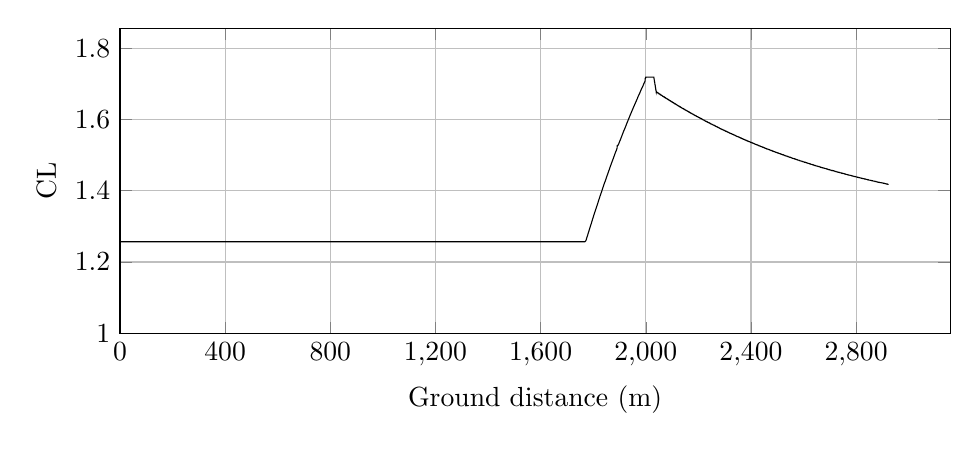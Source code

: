%CL_vs_GroundDistance
\begin{tikzpicture}

\begin{axis}[
width=\textwidth,
height=0.45\textwidth,
scaled ticks=false, tick label style={/pgf/number format/fixed},
xmin=0.0,
xmax=3157.695,
xtick={0,400,800,1200,1600,2000,2400,2800,3200},
xlabel={Ground distance (m)},
xmajorgrids,
ymin=1.0,
ymax=1.856,
ylabel={CL },
ymajorgrids,
legend style={at={(1.03,0.5)},anchor=west,draw=black,fill=white,legend cell align=left}
]

\addplot [
color=black,
solid
]
table[row sep=crcr]{
1.36E-8	1.257\\
3.027E-7	1.257\\
2.959E-6	1.257\\
1.539E-5	1.257\\
5.361E-5	1.257\\
1.622E-4	1.257\\
3.721E-4	1.257\\
6.84E-4	1.257\\
0.001	1.257\\
0.002	1.257\\
0.002	1.257\\
0.003	1.257\\
0.004	1.257\\
0.005	1.257\\
0.006	1.257\\
0.007	1.257\\
0.008	1.257\\
0.009	1.257\\
0.01	1.257\\
0.012	1.257\\
0.013	1.257\\
0.015	1.257\\
0.017	1.257\\
0.019	1.257\\
0.021	1.257\\
0.023	1.257\\
0.025	1.257\\
0.027	1.257\\
0.03	1.257\\
0.032	1.257\\
0.035	1.257\\
0.037	1.257\\
0.04	1.257\\
0.043	1.257\\
0.046	1.257\\
0.049	1.257\\
0.052	1.257\\
0.055	1.257\\
0.059	1.257\\
0.062	1.257\\
0.066	1.257\\
0.07	1.257\\
0.073	1.257\\
0.077	1.257\\
0.081	1.257\\
0.085	1.257\\
0.09	1.257\\
0.094	1.257\\
0.098	1.257\\
0.103	1.257\\
0.108	1.257\\
0.112	1.257\\
0.117	1.257\\
0.122	1.257\\
0.127	1.257\\
0.132	1.257\\
0.138	1.257\\
0.143	1.257\\
0.148	1.257\\
0.154	1.257\\
0.16	1.257\\
0.166	1.257\\
0.172	1.257\\
0.178	1.257\\
0.184	1.257\\
0.19	1.257\\
0.196	1.257\\
0.203	1.257\\
0.21	1.257\\
0.216	1.257\\
0.223	1.257\\
0.23	1.257\\
0.237	1.257\\
0.244	1.257\\
0.251	1.257\\
0.259	1.257\\
0.266	1.257\\
0.274	1.257\\
0.282	1.257\\
0.289	1.257\\
0.298	1.257\\
0.306	1.257\\
0.314	1.257\\
0.322	1.257\\
0.33	1.257\\
0.339	1.257\\
0.347	1.257\\
0.356	1.257\\
0.365	1.257\\
0.374	1.257\\
0.384	1.257\\
0.393	1.257\\
0.402	1.257\\
0.412	1.257\\
0.421	1.257\\
0.431	1.257\\
0.441	1.257\\
0.451	1.257\\
0.461	1.257\\
0.472	1.257\\
0.482	1.257\\
0.493	1.257\\
0.504	1.257\\
0.514	1.257\\
0.525	1.257\\
0.536	1.257\\
0.547	1.257\\
0.559	1.257\\
0.57	1.257\\
0.582	1.257\\
0.594	1.257\\
0.605	1.257\\
0.617	1.257\\
0.63	1.257\\
0.642	1.257\\
0.654	1.257\\
0.667	1.257\\
0.68	1.257\\
0.693	1.257\\
0.706	1.257\\
0.718	1.257\\
0.732	1.257\\
0.745	1.257\\
0.759	1.257\\
0.773	1.257\\
0.786	1.257\\
0.8	1.257\\
0.815	1.257\\
0.829	1.257\\
0.844	1.257\\
0.858	1.257\\
0.873	1.257\\
0.888	1.257\\
0.903	1.257\\
0.918	1.257\\
0.934	1.257\\
0.949	1.257\\
0.965	1.257\\
0.98	1.257\\
0.996	1.257\\
1.012	1.257\\
1.028	1.257\\
1.044	1.257\\
1.061	1.257\\
1.077	1.257\\
1.094	1.257\\
1.111	1.257\\
1.128	1.257\\
1.145	1.257\\
1.162	1.257\\
1.18	1.257\\
1.198	1.257\\
1.215	1.257\\
1.234	1.257\\
1.252	1.257\\
1.27	1.257\\
1.289	1.257\\
1.308	1.257\\
1.327	1.257\\
1.346	1.257\\
1.365	1.257\\
1.385	1.257\\
1.405	1.257\\
1.425	1.257\\
1.445	1.257\\
1.466	1.257\\
1.485	1.257\\
1.505	1.257\\
1.526	1.257\\
1.546	1.257\\
1.567	1.257\\
1.588	1.257\\
1.609	1.257\\
1.63	1.257\\
1.652	1.257\\
1.674	1.257\\
1.696	1.257\\
1.717	1.257\\
1.74	1.257\\
1.763	1.257\\
1.786	1.257\\
1.809	1.257\\
1.832	1.257\\
1.856	1.257\\
1.879	1.257\\
1.903	1.257\\
1.927	1.257\\
1.952	1.257\\
1.976	1.257\\
2.0	1.257\\
2.025	1.257\\
2.05	1.257\\
2.075	1.257\\
2.1	1.257\\
2.126	1.257\\
2.152	1.257\\
2.177	1.257\\
2.203	1.257\\
2.23	1.257\\
2.257	1.257\\
2.284	1.257\\
2.311	1.257\\
2.339	1.257\\
2.366	1.257\\
2.394	1.257\\
2.422	1.257\\
2.45	1.257\\
2.479	1.257\\
2.507	1.257\\
2.535	1.257\\
2.563	1.257\\
2.592	1.257\\
2.621	1.257\\
2.65	1.257\\
2.68	1.257\\
2.709	1.257\\
2.74	1.257\\
2.77	1.257\\
2.801	1.257\\
2.832	1.257\\
2.862	1.257\\
2.893	1.257\\
2.924	1.257\\
2.955	1.257\\
2.987	1.257\\
3.019	1.257\\
3.051	1.257\\
3.083	1.257\\
3.115	1.257\\
3.149	1.257\\
3.182	1.257\\
3.214	1.257\\
3.248	1.257\\
3.282	1.257\\
3.316	1.257\\
3.351	1.257\\
3.386	1.257\\
3.422	1.257\\
3.456	1.257\\
3.491	1.257\\
3.526	1.257\\
3.561	1.257\\
3.597	1.257\\
3.633	1.257\\
3.67	1.257\\
3.708	1.257\\
3.745	1.257\\
3.783	1.257\\
3.821	1.257\\
3.859	1.257\\
3.897	1.257\\
3.935	1.257\\
3.974	1.257\\
4.012	1.257\\
4.052	1.257\\
4.09	1.257\\
4.129	1.257\\
4.168	1.257\\
4.208	1.257\\
4.248	1.257\\
4.289	1.257\\
4.33	1.257\\
4.371	1.257\\
4.412	1.257\\
4.454	1.257\\
4.495	1.257\\
4.537	1.257\\
4.581	1.257\\
4.623	1.257\\
4.666	1.257\\
4.709	1.257\\
4.752	1.257\\
4.796	1.257\\
4.841	1.257\\
4.885	1.257\\
4.929	1.257\\
4.973	1.257\\
5.017	1.257\\
5.063	1.257\\
5.108	1.257\\
5.154	1.257\\
5.199	1.257\\
5.244	1.257\\
5.292	1.257\\
5.338	1.257\\
5.386	1.257\\
5.434	1.257\\
5.481	1.257\\
5.53	1.257\\
5.579	1.257\\
5.626	1.257\\
5.675	1.257\\
5.725	1.257\\
5.774	1.257\\
5.826	1.257\\
5.874	1.257\\
5.923	1.257\\
5.973	1.257\\
6.023	1.257\\
6.074	1.257\\
6.125	1.257\\
6.177	1.257\\
6.23	1.257\\
6.283	1.257\\
6.335	1.257\\
6.388	1.257\\
6.441	1.257\\
6.495	1.257\\
6.55	1.257\\
6.604	1.257\\
6.658	1.257\\
6.712	1.257\\
6.767	1.257\\
6.822	1.257\\
6.877	1.257\\
6.934	1.257\\
6.989	1.257\\
7.046	1.257\\
7.103	1.257\\
7.16	1.257\\
7.218	1.257\\
7.277	1.257\\
7.335	1.257\\
7.393	1.257\\
7.452	1.257\\
7.512	1.257\\
7.573	1.257\\
7.632	1.257\\
7.693	1.257\\
7.753	1.257\\
7.814	1.257\\
7.876	1.257\\
7.938	1.257\\
8.001	1.257\\
8.065	1.257\\
8.127	1.257\\
8.19	1.257\\
8.253	1.257\\
8.316	1.257\\
8.38	1.257\\
8.445	1.257\\
8.51	1.257\\
8.574	1.257\\
8.639	1.257\\
8.707	1.257\\
8.773	1.257\\
8.839	1.257\\
8.906	1.257\\
8.972	1.257\\
9.039	1.257\\
9.107	1.257\\
9.175	1.257\\
9.244	1.257\\
9.312	1.257\\
9.382	1.257\\
9.451	1.257\\
9.521	1.257\\
9.591	1.257\\
9.662	1.257\\
9.734	1.257\\
9.806	1.257\\
9.878	1.257\\
9.952	1.257\\
10.024	1.257\\
10.096	1.257\\
10.168	1.257\\
10.241	1.257\\
10.315	1.257\\
10.39	1.257\\
10.465	1.257\\
10.541	1.257\\
10.618	1.257\\
10.693	1.257\\
10.77	1.257\\
10.847	1.257\\
10.925	1.257\\
11.003	1.257\\
11.082	1.257\\
11.159	1.257\\
11.239	1.257\\
11.317	1.257\\
11.396	1.257\\
11.478	1.257\\
11.557	1.257\\
11.637	1.257\\
11.718	1.257\\
11.8	1.257\\
11.882	1.257\\
11.964	1.257\\
12.046	1.257\\
12.13	1.257\\
12.214	1.257\\
12.296	1.257\\
12.381	1.257\\
12.465	1.257\\
12.55	1.257\\
12.635	1.257\\
12.721	1.257\\
12.807	1.257\\
12.893	1.257\\
12.978	1.257\\
13.065	1.257\\
13.152	1.257\\
13.241	1.257\\
13.33	1.257\\
13.417	1.257\\
13.507	1.257\\
13.596	1.257\\
13.687	1.257\\
13.779	1.257\\
13.873	1.257\\
13.964	1.257\\
14.056	1.257\\
14.149	1.257\\
14.243	1.257\\
14.339	1.257\\
14.431	1.257\\
14.524	1.257\\
14.619	1.257\\
14.715	1.257\\
14.81	1.257\\
14.903	1.257\\
15.001	1.257\\
15.098	1.257\\
15.197	1.257\\
15.295	1.257\\
15.393	1.257\\
15.49	1.257\\
15.588	1.257\\
15.688	1.257\\
15.787	1.257\\
15.887	1.257\\
15.988	1.257\\
16.088	1.257\\
16.191	1.257\\
16.292	1.257\\
16.396	1.257\\
16.498	1.257\\
16.601	1.257\\
16.706	1.257\\
16.811	1.257\\
16.918	1.257\\
17.023	1.257\\
17.129	1.257\\
17.235	1.257\\
17.341	1.257\\
17.448	1.257\\
17.557	1.257\\
17.666	1.257\\
17.775	1.257\\
17.885	1.257\\
17.996	1.257\\
18.109	1.257\\
18.22	1.257\\
18.333	1.257\\
18.445	1.257\\
18.557	1.257\\
18.669	1.257\\
18.782	1.257\\
18.896	1.257\\
19.009	1.257\\
19.124	1.257\\
19.241	1.257\\
19.355	1.257\\
19.47	1.257\\
19.585	1.257\\
19.705	1.257\\
19.821	1.257\\
19.941	1.257\\
20.061	1.257\\
20.177	1.257\\
20.298	1.257\\
20.42	1.257\\
20.542	1.257\\
20.662	1.257\\
20.784	1.257\\
20.904	1.257\\
21.028	1.257\\
21.148	1.257\\
21.271	1.257\\
21.393	1.257\\
21.514	1.257\\
21.637	1.257\\
21.759	1.257\\
21.885	1.257\\
22.01	1.257\\
22.136	1.257\\
22.264	1.257\\
22.393	1.257\\
22.521	1.257\\
22.649	1.257\\
22.775	1.257\\
22.903	1.257\\
23.032	1.257\\
23.163	1.257\\
23.295	1.257\\
23.427	1.257\\
23.559	1.257\\
23.687	1.257\\
23.818	1.257\\
23.948	1.257\\
24.077	1.257\\
24.21	1.257\\
24.345	1.257\\
24.477	1.257\\
24.61	1.257\\
24.747	1.257\\
24.883	1.257\\
25.017	1.257\\
25.154	1.257\\
25.29	1.257\\
25.425	1.257\\
25.562	1.257\\
25.701	1.257\\
25.837	1.257\\
25.975	1.257\\
26.003	1.257\\
26.021	1.257\\
26.031	1.257\\
26.058	1.257\\
26.061	1.257\\
26.064	1.257\\
26.066	1.257\\
26.068	1.257\\
26.07	1.257\\
26.078	1.257\\
26.103	1.257\\
26.167	1.257\\
26.298	1.257\\
26.427	1.257\\
26.556	1.257\\
26.686	1.257\\
26.818	1.257\\
26.949	1.257\\
27.08	1.257\\
27.215	1.257\\
27.348	1.257\\
27.482	1.257\\
27.617	1.257\\
27.753	1.257\\
27.889	1.257\\
28.024	1.257\\
28.161	1.257\\
28.298	1.257\\
28.435	1.257\\
28.574	1.257\\
28.714	1.257\\
28.853	1.257\\
28.992	1.257\\
29.133	1.257\\
29.275	1.257\\
29.416	1.257\\
29.558	1.257\\
29.702	1.257\\
29.847	1.257\\
29.99	1.257\\
30.132	1.257\\
30.277	1.257\\
30.422	1.257\\
30.566	1.257\\
30.712	1.257\\
30.857	1.257\\
31.007	1.257\\
31.154	1.257\\
31.303	1.257\\
31.451	1.257\\
31.603	1.257\\
31.755	1.257\\
31.906	1.257\\
32.056	1.257\\
32.21	1.257\\
32.36	1.257\\
32.512	1.257\\
32.665	1.257\\
32.821	1.257\\
32.977	1.257\\
33.131	1.257\\
33.289	1.257\\
33.444	1.257\\
33.6	1.257\\
33.757	1.257\\
33.917	1.257\\
34.074	1.257\\
34.233	1.257\\
34.393	1.257\\
34.554	1.257\\
34.714	1.257\\
34.876	1.257\\
35.037	1.257\\
35.2	1.257\\
35.363	1.257\\
35.527	1.257\\
35.691	1.257\\
35.855	1.257\\
36.017	1.257\\
36.182	1.257\\
36.349	1.257\\
36.514	1.257\\
36.681	1.257\\
36.846	1.257\\
37.013	1.257\\
37.182	1.257\\
37.351	1.257\\
37.52	1.257\\
37.69	1.257\\
37.86	1.257\\
38.028	1.257\\
38.199	1.257\\
38.373	1.257\\
38.547	1.257\\
38.719	1.257\\
38.892	1.257\\
39.062	1.257\\
39.238	1.257\\
39.412	1.257\\
39.585	1.257\\
39.761	1.257\\
39.937	1.257\\
40.114	1.257\\
40.291	1.257\\
40.468	1.257\\
40.646	1.257\\
40.824	1.257\\
41.001	1.257\\
41.18	1.257\\
41.36	1.257\\
41.539	1.257\\
41.72	1.257\\
41.899	1.257\\
42.081	1.257\\
42.265	1.257\\
42.445	1.257\\
42.627	1.257\\
42.811	1.257\\
42.994	1.257\\
43.178	1.257\\
43.362	1.257\\
43.546	1.257\\
43.732	1.257\\
43.917	1.257\\
44.105	1.257\\
44.294	1.257\\
44.479	1.257\\
44.665	1.257\\
44.852	1.257\\
45.038	1.257\\
45.227	1.257\\
45.416	1.257\\
45.605	1.257\\
45.794	1.257\\
45.987	1.257\\
46.178	1.257\\
46.368	1.257\\
46.559	1.257\\
46.751	1.257\\
46.942	1.257\\
47.137	1.257\\
47.334	1.257\\
47.53	1.257\\
47.723	1.257\\
47.919	1.257\\
48.113	1.257\\
48.311	1.257\\
48.509	1.257\\
48.705	1.257\\
48.903	1.257\\
49.1	1.257\\
49.297	1.257\\
49.495	1.257\\
49.694	1.257\\
49.895	1.257\\
50.097	1.257\\
50.296	1.257\\
50.498	1.257\\
50.7	1.257\\
50.903	1.257\\
51.105	1.257\\
51.308	1.257\\
51.51	1.257\\
51.714	1.257\\
51.918	1.257\\
52.121	1.257\\
52.326	1.257\\
52.532	1.257\\
52.739	1.257\\
52.944	1.257\\
53.154	1.257\\
53.361	1.257\\
53.571	1.257\\
53.778	1.257\\
53.988	1.257\\
54.196	1.257\\
54.407	1.257\\
54.617	1.257\\
54.827	1.257\\
55.04	1.257\\
55.254	1.257\\
55.467	1.257\\
55.681	1.257\\
55.895	1.257\\
56.109	1.257\\
56.326	1.257\\
56.542	1.257\\
56.761	1.257\\
56.977	1.257\\
57.196	1.257\\
57.413	1.257\\
57.634	1.257\\
57.854	1.257\\
58.074	1.257\\
58.294	1.257\\
58.516	1.257\\
58.738	1.257\\
58.96	1.257\\
59.183	1.257\\
59.406	1.257\\
59.631	1.257\\
59.856	1.257\\
60.084	1.257\\
60.308	1.257\\
60.535	1.257\\
60.764	1.257\\
60.991	1.257\\
61.218	1.257\\
61.447	1.257\\
61.674	1.257\\
61.907	1.257\\
62.137	1.257\\
62.366	1.257\\
62.596	1.257\\
62.828	1.257\\
63.06	1.257\\
63.293	1.257\\
63.526	1.257\\
63.76	1.257\\
63.993	1.257\\
64.231	1.257\\
64.471	1.257\\
64.709	1.257\\
64.949	1.257\\
65.187	1.257\\
65.427	1.257\\
65.666	1.257\\
65.909	1.257\\
66.151	1.257\\
66.395	1.257\\
66.638	1.257\\
66.882	1.257\\
67.124	1.257\\
67.368	1.257\\
67.616	1.257\\
67.861	1.257\\
68.11	1.257\\
68.356	1.257\\
68.605	1.257\\
68.855	1.257\\
69.104	1.257\\
69.358	1.257\\
69.612	1.257\\
69.863	1.257\\
70.117	1.257\\
70.371	1.257\\
70.625	1.257\\
70.88	1.257\\
71.135	1.257\\
71.395	1.257\\
71.653	1.257\\
71.915	1.257\\
72.172	1.257\\
72.433	1.257\\
72.693	1.257\\
72.956	1.257\\
73.217	1.257\\
73.482	1.257\\
73.743	1.257\\
74.008	1.257\\
74.275	1.257\\
74.545	1.257\\
74.816	1.257\\
75.083	1.257\\
75.354	1.257\\
75.628	1.257\\
75.899	1.257\\
76.17	1.257\\
76.443	1.257\\
76.716	1.257\\
76.993	1.257\\
77.27	1.257\\
77.548	1.257\\
77.826	1.257\\
78.104	1.257\\
78.386	1.257\\
78.669	1.257\\
78.954	1.257\\
79.237	1.257\\
79.519	1.257\\
79.806	1.257\\
80.092	1.257\\
80.379	1.257\\
80.669	1.257\\
80.96	1.257\\
81.251	1.257\\
81.543	1.257\\
81.836	1.257\\
82.131	1.257\\
82.428	1.257\\
82.728	1.257\\
83.027	1.257\\
83.33	1.257\\
83.63	1.257\\
83.93	1.257\\
84.234	1.257\\
84.537	1.257\\
84.841	1.257\\
85.148	1.257\\
85.455	1.257\\
85.762	1.257\\
86.072	1.257\\
86.384	1.257\\
86.697	1.257\\
87.012	1.257\\
87.327	1.257\\
87.645	1.257\\
87.962	1.257\\
88.278	1.257\\
88.601	1.257\\
88.921	1.257\\
89.242	1.257\\
89.566	1.257\\
89.888	1.257\\
90.214	1.257\\
90.541	1.257\\
90.867	1.257\\
91.197	1.257\\
91.527	1.257\\
91.856	1.257\\
92.191	1.257\\
92.528	1.257\\
92.867	1.257\\
93.203	1.257\\
93.537	1.257\\
93.876	1.257\\
94.209	1.257\\
94.55	1.257\\
94.891	1.257\\
95.231	1.257\\
95.574	1.257\\
95.914	1.257\\
96.257	1.257\\
96.6	1.257\\
96.942	1.257\\
97.286	1.257\\
97.629	1.257\\
97.971	1.257\\
98.312	1.257\\
98.656	1.257\\
99.001	1.257\\
99.35	1.257\\
99.695	1.257\\
100.041	1.257\\
100.386	1.257\\
100.729	1.257\\
101.074	1.257\\
101.419	1.257\\
101.763	1.257\\
102.111	1.257\\
102.456	1.257\\
102.798	1.257\\
103.141	1.257\\
103.485	1.257\\
103.829	1.257\\
104.172	1.257\\
104.512	1.257\\
104.86	1.257\\
105.205	1.257\\
105.548	1.257\\
105.888	1.257\\
106.233	1.257\\
106.575	1.257\\
106.916	1.257\\
107.257	1.257\\
107.599	1.257\\
107.937	1.257\\
108.275	1.257\\
108.288	1.257\\
108.3	1.257\\
108.309	1.257\\
108.317	1.257\\
108.325	1.257\\
108.339	1.257\\
108.351	1.257\\
108.395	1.257\\
108.53	1.257\\
108.799	1.257\\
109.105	1.257\\
109.415	1.257\\
109.723	1.257\\
110.032	1.257\\
110.341	1.257\\
110.653	1.257\\
110.971	1.257\\
111.289	1.257\\
111.609	1.257\\
111.928	1.257\\
112.248	1.257\\
112.572	1.257\\
112.895	1.257\\
113.22	1.257\\
113.549	1.257\\
113.877	1.257\\
114.209	1.257\\
114.541	1.257\\
114.878	1.257\\
115.216	1.257\\
115.555	1.257\\
115.897	1.257\\
116.24	1.257\\
116.585	1.257\\
116.928	1.257\\
117.275	1.257\\
117.624	1.257\\
117.974	1.257\\
118.327	1.257\\
118.682	1.257\\
119.039	1.257\\
119.397	1.257\\
119.755	1.257\\
120.113	1.257\\
120.474	1.257\\
120.841	1.257\\
121.205	1.257\\
121.573	1.257\\
121.941	1.257\\
122.31	1.257\\
122.683	1.257\\
123.053	1.257\\
123.428	1.257\\
123.804	1.257\\
124.178	1.257\\
124.552	1.257\\
124.926	1.257\\
125.305	1.257\\
125.681	1.257\\
126.061	1.257\\
126.445	1.257\\
126.827	1.257\\
127.207	1.257\\
127.593	1.257\\
127.971	1.257\\
128.355	1.257\\
128.737	1.257\\
129.12	1.257\\
129.501	1.257\\
129.884	1.257\\
130.268	1.257\\
130.652	1.257\\
131.037	1.257\\
131.423	1.257\\
131.809	1.257\\
132.193	1.257\\
132.58	1.257\\
132.962	1.257\\
133.345	1.257\\
133.728	1.257\\
134.115	1.257\\
134.501	1.257\\
134.886	1.257\\
135.27	1.257\\
135.651	1.257\\
136.035	1.257\\
136.417	1.257\\
136.799	1.257\\
137.18	1.257\\
137.564	1.257\\
137.945	1.257\\
138.33	1.257\\
138.713	1.257\\
139.096	1.257\\
139.48	1.257\\
139.863	1.257\\
140.247	1.257\\
140.632	1.257\\
141.016	1.257\\
141.4	1.257\\
141.784	1.257\\
142.167	1.257\\
142.552	1.257\\
142.936	1.257\\
143.322	1.257\\
143.706	1.257\\
144.09	1.257\\
144.477	1.257\\
144.864	1.257\\
145.248	1.257\\
145.63	1.257\\
146.013	1.257\\
146.397	1.257\\
146.78	1.257\\
147.165	1.257\\
147.547	1.257\\
147.931	1.257\\
148.315	1.257\\
148.7	1.257\\
149.087	1.257\\
149.471	1.257\\
149.855	1.257\\
150.238	1.257\\
150.622	1.257\\
151.008	1.257\\
151.395	1.257\\
151.78	1.257\\
152.165	1.257\\
152.551	1.257\\
152.94	1.257\\
153.325	1.257\\
153.712	1.257\\
154.1	1.257\\
154.489	1.257\\
154.879	1.257\\
155.268	1.257\\
155.656	1.257\\
156.044	1.257\\
156.435	1.257\\
156.821	1.257\\
157.211	1.257\\
157.6	1.257\\
157.99	1.257\\
158.381	1.257\\
158.773	1.257\\
159.164	1.257\\
159.554	1.257\\
159.946	1.257\\
160.338	1.257\\
160.73	1.257\\
161.124	1.257\\
161.519	1.257\\
161.914	1.257\\
162.31	1.257\\
162.706	1.257\\
163.103	1.257\\
163.5	1.257\\
163.896	1.257\\
164.293	1.257\\
164.688	1.257\\
165.086	1.257\\
165.485	1.257\\
165.883	1.257\\
166.282	1.257\\
166.683	1.257\\
167.085	1.257\\
167.486	1.257\\
167.889	1.257\\
168.29	1.257\\
168.692	1.257\\
169.097	1.257\\
169.501	1.257\\
169.907	1.257\\
170.312	1.257\\
170.718	1.257\\
171.124	1.257\\
171.533	1.257\\
171.942	1.257\\
172.35	1.257\\
172.76	1.257\\
173.171	1.257\\
173.583	1.257\\
173.993	1.257\\
174.401	1.257\\
174.816	1.257\\
175.23	1.257\\
175.643	1.257\\
176.054	1.257\\
176.469	1.257\\
176.883	1.257\\
177.3	1.257\\
177.719	1.257\\
178.135	1.257\\
178.555	1.257\\
178.975	1.257\\
179.397	1.257\\
179.818	1.257\\
180.241	1.257\\
180.666	1.257\\
181.09	1.257\\
181.514	1.257\\
181.611	1.257\\
181.938	1.257\\
182.363	1.257\\
183.208	1.257\\
184.086	1.257\\
184.964	1.257\\
185.846	1.257\\
186.726	1.257\\
187.618	1.257\\
188.504	1.257\\
189.393	1.257\\
190.283	1.257\\
191.176	1.257\\
192.066	1.257\\
192.962	1.257\\
193.856	1.257\\
194.761	1.257\\
195.671	1.257\\
196.574	1.257\\
197.491	1.257\\
198.403	1.257\\
199.321	1.257\\
200.235	1.257\\
201.149	1.257\\
202.068	1.257\\
202.986	1.257\\
203.91	1.257\\
204.835	1.257\\
205.762	1.257\\
206.694	1.257\\
207.628	1.257\\
208.56	1.257\\
209.499	1.257\\
210.44	1.257\\
211.375	1.257\\
212.318	1.257\\
213.271	1.257\\
214.218	1.257\\
215.175	1.257\\
216.132	1.257\\
217.082	1.257\\
218.037	1.257\\
218.992	1.257\\
219.953	1.257\\
220.913	1.257\\
221.882	1.257\\
222.853	1.257\\
223.821	1.257\\
224.792	1.257\\
225.779	1.257\\
226.759	1.257\\
227.738	1.257\\
228.719	1.257\\
229.716	1.257\\
230.713	1.257\\
231.71	1.257\\
232.71	1.257\\
233.705	1.257\\
234.71	1.257\\
235.714	1.257\\
236.732	1.257\\
237.747	1.257\\
238.761	1.257\\
239.785	1.257\\
240.81	1.257\\
241.835	1.257\\
242.864	1.257\\
243.891	1.257\\
244.925	1.257\\
245.954	1.257\\
246.987	1.257\\
248.037	1.257\\
249.07	1.257\\
250.122	1.257\\
251.191	1.257\\
252.253	1.257\\
253.306	1.257\\
254.37	1.257\\
255.431	1.257\\
256.51	1.257\\
257.591	1.257\\
258.684	1.257\\
259.764	1.257\\
260.858	1.257\\
261.944	1.257\\
263.042	1.257\\
264.16	1.257\\
265.27	1.257\\
266.384	1.257\\
267.485	1.257\\
268.591	1.257\\
269.716	1.257\\
270.845	1.257\\
271.989	1.257\\
273.129	1.257\\
274.26	1.257\\
275.414	1.257\\
276.574	1.257\\
277.726	1.257\\
278.873	1.257\\
280.029	1.257\\
281.177	1.257\\
282.352	1.257\\
283.552	1.257\\
284.758	1.257\\
285.942	1.257\\
287.122	1.257\\
288.338	1.257\\
289.546	1.257\\
290.762	1.257\\
291.975	1.257\\
293.197	1.257\\
294.443	1.257\\
295.675	1.257\\
296.914	1.257\\
298.177	1.257\\
299.457	1.257\\
300.711	1.257\\
301.969	1.257\\
303.249	1.257\\
304.511	1.257\\
305.789	1.257\\
307.057	1.257\\
308.361	1.257\\
309.644	1.257\\
310.935	1.257\\
312.225	1.257\\
313.534	1.257\\
314.841	1.257\\
316.14	1.257\\
317.444	1.257\\
318.746	1.257\\
320.063	1.257\\
321.376	1.257\\
322.716	1.257\\
324.024	1.257\\
325.343	1.257\\
326.667	1.257\\
327.979	1.257\\
329.294	1.257\\
330.619	1.257\\
331.929	1.257\\
333.24	1.257\\
334.558	1.257\\
335.863	1.257\\
337.168	1.257\\
338.482	1.257\\
339.774	1.257\\
341.077	1.257\\
342.377	1.257\\
343.662	1.257\\
344.931	1.257\\
346.209	1.257\\
347.479	1.257\\
348.746	1.257\\
350.002	1.257\\
351.263	1.257\\
352.522	1.257\\
353.784	1.257\\
355.036	1.257\\
356.284	1.257\\
356.533	1.257\\
356.702	1.257\\
356.786	1.257\\
356.843	1.257\\
356.888	1.257\\
356.919	1.257\\
356.962	1.257\\
356.986	1.257\\
356.996	1.257\\
357.006	1.257\\
357.054	1.257\\
357.209	1.257\\
357.668	1.257\\
358.588	1.257\\
359.661	1.257\\
360.745	1.257\\
361.83	1.257\\
362.927	1.257\\
364.029	1.257\\
365.137	1.257\\
366.249	1.257\\
367.361	1.257\\
368.486	1.257\\
369.616	1.257\\
370.756	1.257\\
371.904	1.257\\
373.045	1.257\\
374.198	1.257\\
375.354	1.257\\
376.514	1.257\\
377.684	1.257\\
378.858	1.257\\
380.037	1.257\\
381.222	1.257\\
382.417	1.257\\
383.615	1.257\\
384.821	1.257\\
386.044	1.257\\
387.276	1.257\\
388.51	1.257\\
389.737	1.257\\
390.981	1.257\\
392.232	1.257\\
393.481	1.257\\
394.742	1.257\\
396.02	1.257\\
397.28	1.257\\
398.573	1.257\\
399.85	1.257\\
401.123	1.257\\
402.424	1.257\\
403.732	1.257\\
405.036	1.257\\
406.339	1.257\\
407.651	1.257\\
408.96	1.257\\
410.276	1.257\\
411.591	1.257\\
412.912	1.257\\
414.226	1.257\\
415.534	1.257\\
416.846	1.257\\
418.159	1.257\\
419.473	1.257\\
420.801	1.257\\
422.123	1.257\\
423.434	1.257\\
424.749	1.257\\
426.052	1.257\\
427.362	1.257\\
428.662	1.257\\
429.975	1.257\\
431.282	1.257\\
432.578	1.257\\
433.876	1.257\\
435.176	1.257\\
436.477	1.257\\
437.777	1.257\\
439.072	1.257\\
440.345	1.257\\
441.63	1.257\\
442.911	1.257\\
444.191	1.257\\
445.464	1.257\\
446.739	1.257\\
448.014	1.257\\
449.29	1.257\\
450.55	1.257\\
451.814	1.257\\
453.07	1.257\\
454.332	1.257\\
455.585	1.257\\
456.842	1.257\\
458.098	1.257\\
459.335	1.257\\
460.593	1.257\\
461.841	1.257\\
463.084	1.257\\
464.336	1.257\\
465.589	1.257\\
466.826	1.257\\
468.071	1.257\\
469.307	1.257\\
470.558	1.257\\
471.799	1.257\\
473.035	1.257\\
474.272	1.257\\
475.509	1.257\\
476.748	1.257\\
477.987	1.257\\
479.227	1.257\\
480.46	1.257\\
481.696	1.257\\
482.927	1.257\\
484.152	1.257\\
485.38	1.257\\
486.615	1.257\\
487.844	1.257\\
489.07	1.257\\
490.3	1.257\\
491.524	1.257\\
492.755	1.257\\
493.988	1.257\\
495.215	1.257\\
496.434	1.257\\
497.656	1.257\\
498.877	1.257\\
500.106	1.257\\
501.333	1.257\\
502.565	1.257\\
503.783	1.257\\
505.002	1.257\\
506.229	1.257\\
507.458	1.257\\
508.683	1.257\\
509.918	1.257\\
511.142	1.257\\
512.366	1.257\\
513.589	1.257\\
514.807	1.257\\
516.031	1.257\\
517.256	1.257\\
518.48	1.257\\
519.706	1.257\\
520.932	1.257\\
522.16	1.257\\
523.391	1.257\\
524.614	1.257\\
525.84	1.257\\
527.062	1.257\\
528.297	1.257\\
529.526	1.257\\
530.761	1.257\\
531.993	1.257\\
533.225	1.257\\
534.458	1.257\\
535.688	1.257\\
536.92	1.257\\
538.149	1.257\\
539.381	1.257\\
540.61	1.257\\
541.85	1.257\\
543.083	1.257\\
544.319	1.257\\
545.559	1.257\\
546.791	1.257\\
548.034	1.257\\
549.272	1.257\\
550.517	1.257\\
551.762	1.257\\
552.998	1.257\\
554.243	1.257\\
555.484	1.257\\
556.732	1.257\\
557.98	1.257\\
559.227	1.257\\
560.477	1.257\\
561.725	1.257\\
562.976	1.257\\
564.223	1.257\\
565.476	1.257\\
566.728	1.257\\
567.981	1.257\\
569.242	1.257\\
570.508	1.257\\
571.765	1.257\\
573.023	1.257\\
574.28	1.257\\
575.542	1.257\\
576.806	1.257\\
578.07	1.257\\
579.338	1.257\\
580.602	1.257\\
581.871	1.257\\
583.148	1.257\\
584.416	1.257\\
585.693	1.257\\
586.969	1.257\\
588.24	1.257\\
589.52	1.257\\
590.802	1.257\\
592.079	1.257\\
593.361	1.257\\
594.649	1.257\\
595.935	1.257\\
597.219	1.257\\
598.503	1.257\\
599.797	1.257\\
601.085	1.257\\
602.369	1.257\\
603.665	1.257\\
604.965	1.257\\
606.263	1.257\\
607.56	1.257\\
608.86	1.257\\
610.163	1.257\\
611.464	1.257\\
612.771	1.257\\
614.077	1.257\\
615.387	1.257\\
616.703	1.257\\
618.012	1.257\\
619.317	1.257\\
620.634	1.257\\
621.945	1.257\\
623.258	1.257\\
624.583	1.257\\
625.911	1.257\\
627.234	1.257\\
628.561	1.257\\
629.891	1.257\\
631.225	1.257\\
632.564	1.257\\
633.902	1.257\\
635.24	1.257\\
636.579	1.257\\
637.914	1.257\\
639.259	1.257\\
640.608	1.257\\
641.956	1.257\\
643.311	1.257\\
644.664	1.257\\
646.02	1.257\\
647.377	1.257\\
648.743	1.257\\
650.104	1.257\\
651.474	1.257\\
652.844	1.257\\
654.218	1.257\\
655.589	1.257\\
656.967	1.257\\
658.344	1.257\\
659.729	1.257\\
661.112	1.257\\
662.505	1.257\\
663.89	1.257\\
665.274	1.257\\
666.664	1.257\\
668.064	1.257\\
669.464	1.257\\
670.868	1.257\\
672.28	1.257\\
673.687	1.257\\
675.104	1.257\\
676.515	1.257\\
677.931	1.257\\
679.355	1.257\\
680.773	1.257\\
682.187	1.257\\
683.616	1.257\\
685.054	1.257\\
686.485	1.257\\
687.926	1.257\\
689.363	1.257\\
690.804	1.257\\
692.255	1.257\\
693.702	1.257\\
695.156	1.257\\
696.621	1.257\\
698.087	1.257\\
699.546	1.257\\
701.012	1.257\\
702.477	1.257\\
703.946	1.257\\
705.421	1.257\\
706.9	1.257\\
708.391	1.257\\
709.88	1.257\\
711.378	1.257\\
712.878	1.257\\
714.376	1.257\\
715.889	1.257\\
717.397	1.257\\
718.907	1.257\\
720.424	1.257\\
721.946	1.257\\
723.47	1.257\\
725.0	1.257\\
726.537	1.257\\
728.08	1.257\\
729.622	1.257\\
731.164	1.257\\
732.727	1.257\\
734.285	1.257\\
735.849	1.257\\
737.425	1.257\\
739.003	1.257\\
740.578	1.257\\
742.166	1.257\\
743.75	1.257\\
745.346	1.257\\
746.947	1.257\\
748.555	1.257\\
750.165	1.257\\
751.79	1.257\\
753.408	1.257\\
755.042	1.257\\
756.679	1.257\\
758.326	1.257\\
759.981	1.257\\
761.628	1.257\\
763.286	1.257\\
764.955	1.257\\
766.632	1.257\\
768.308	1.257\\
769.998	1.257\\
771.693	1.257\\
773.39	1.257\\
775.099	1.257\\
776.822	1.257\\
778.548	1.257\\
780.284	1.257\\
782.033	1.257\\
783.779	1.257\\
785.535	1.257\\
787.304	1.257\\
789.078	1.257\\
790.859	1.257\\
792.656	1.257\\
794.459	1.257\\
796.29	1.257\\
798.116	1.257\\
799.954	1.257\\
801.805	1.257\\
803.671	1.257\\
805.542	1.257\\
807.438	1.257\\
809.334	1.257\\
811.251	1.257\\
813.18	1.257\\
815.14	1.257\\
817.096	1.257\\
819.087	1.257\\
821.091	1.257\\
823.104	1.257\\
825.141	1.257\\
827.199	1.257\\
829.284	1.257\\
831.386	1.257\\
833.518	1.257\\
835.651	1.257\\
837.816	1.257\\
840.018	1.257\\
842.244	1.257\\
844.487	1.257\\
846.751	1.257\\
849.044	1.257\\
851.371	1.257\\
853.711	1.257\\
856.074	1.257\\
858.435	1.257\\
860.792	1.257\\
863.151	1.257\\
865.51	1.257\\
867.825	1.257\\
870.117	1.257\\
872.401	1.257\\
874.672	1.257\\
876.911	1.257\\
879.139	1.257\\
881.325	1.257\\
883.502	1.257\\
885.633	1.257\\
887.766	1.257\\
889.873	1.257\\
891.969	1.257\\
894.052	1.257\\
896.109	1.257\\
898.156	1.257\\
900.182	1.257\\
902.197	1.257\\
904.2	1.257\\
906.176	1.257\\
908.146	1.257\\
910.101	1.257\\
912.054	1.257\\
913.987	1.257\\
915.909	1.257\\
917.824	1.257\\
919.724	1.257\\
921.614	1.257\\
923.5	1.257\\
925.37	1.257\\
927.237	1.257\\
929.095	1.257\\
929.463	1.257\\
929.74	1.257\\
929.981	1.257\\
930.134	1.257\\
930.239	1.257\\
930.312	1.257\\
930.374	1.257\\
930.443	1.257\\
930.514	1.257\\
930.533	1.257\\
930.554	1.257\\
930.67	1.257\\
931.174	1.257\\
932.919	1.257\\
934.723	1.257\\
936.534	1.257\\
938.356	1.257\\
940.182	1.257\\
942.022	1.257\\
943.874	1.257\\
945.747	1.257\\
947.63	1.257\\
949.523	1.257\\
951.425	1.257\\
953.344	1.257\\
955.289	1.257\\
957.238	1.257\\
959.202	1.257\\
961.181	1.257\\
963.171	1.257\\
965.179	1.257\\
967.202	1.257\\
969.248	1.257\\
971.311	1.257\\
973.392	1.257\\
975.5	1.257\\
977.634	1.257\\
979.771	1.257\\
981.93	1.257\\
984.113	1.257\\
986.315	1.257\\
988.537	1.257\\
990.783	1.257\\
993.035	1.257\\
995.303	1.257\\
997.595	1.257\\
999.895	1.257\\
1002.196	1.257\\
1004.523	1.257\\
1006.844	1.257\\
1009.154	1.257\\
1011.461	1.257\\
1013.755	1.257\\
1016.05	1.257\\
1018.35	1.257\\
1020.644	1.257\\
1022.914	1.257\\
1025.162	1.257\\
1027.41	1.257\\
1029.645	1.257\\
1031.878	1.257\\
1034.088	1.257\\
1036.261	1.257\\
1038.454	1.257\\
1040.606	1.257\\
1042.758	1.257\\
1044.895	1.257\\
1047.026	1.257\\
1049.137	1.257\\
1051.257	1.257\\
1053.359	1.257\\
1055.455	1.257\\
1057.534	1.257\\
1059.607	1.257\\
1061.673	1.257\\
1063.726	1.257\\
1065.774	1.257\\
1067.813	1.257\\
1069.86	1.257\\
1071.887	1.257\\
1073.913	1.257\\
1075.938	1.257\\
1077.953	1.257\\
1079.966	1.257\\
1081.964	1.257\\
1083.96	1.257\\
1085.951	1.257\\
1087.94	1.257\\
1089.919	1.257\\
1091.896	1.257\\
1093.864	1.257\\
1095.831	1.257\\
1097.802	1.257\\
1099.763	1.257\\
1101.717	1.257\\
1103.672	1.257\\
1105.616	1.257\\
1107.566	1.257\\
1109.508	1.257\\
1111.458	1.257\\
1113.407	1.257\\
1115.354	1.257\\
1117.305	1.257\\
1119.243	1.257\\
1121.17	1.257\\
1123.107	1.257\\
1125.032	1.257\\
1126.962	1.257\\
1128.888	1.257\\
1130.802	1.257\\
1132.726	1.257\\
1134.656	1.257\\
1136.582	1.257\\
1138.493	1.257\\
1140.409	1.257\\
1142.321	1.257\\
1144.234	1.257\\
1146.137	1.257\\
1148.042	1.257\\
1149.957	1.257\\
1151.86	1.257\\
1153.765	1.257\\
1155.681	1.257\\
1157.58	1.257\\
1159.492	1.257\\
1161.396	1.257\\
1163.304	1.257\\
1165.204	1.257\\
1167.097	1.257\\
1168.994	1.257\\
1170.899	1.257\\
1172.805	1.257\\
1174.704	1.257\\
1176.6	1.257\\
1178.5	1.257\\
1180.405	1.257\\
1182.304	1.257\\
1184.21	1.257\\
1186.115	1.257\\
1188.014	1.257\\
1189.911	1.257\\
1191.819	1.257\\
1193.717	1.257\\
1195.62	1.257\\
1197.525	1.257\\
1199.429	1.257\\
1201.329	1.257\\
1203.23	1.257\\
1205.135	1.257\\
1207.048	1.257\\
1208.961	1.257\\
1210.873	1.257\\
1212.784	1.257\\
1214.688	1.257\\
1216.591	1.257\\
1218.493	1.257\\
1220.403	1.257\\
1222.315	1.257\\
1224.224	1.257\\
1226.133	1.257\\
1228.042	1.257\\
1229.959	1.257\\
1231.872	1.257\\
1233.79	1.257\\
1235.712	1.257\\
1237.623	1.257\\
1239.546	1.257\\
1241.469	1.257\\
1243.396	1.257\\
1245.329	1.257\\
1247.252	1.257\\
1249.174	1.257\\
1251.103	1.257\\
1253.028	1.257\\
1254.954	1.257\\
1256.874	1.257\\
1258.801	1.257\\
1260.725	1.257\\
1262.664	1.257\\
1264.598	1.257\\
1266.537	1.257\\
1268.473	1.257\\
1270.421	1.257\\
1272.356	1.257\\
1274.294	1.257\\
1276.227	1.257\\
1278.175	1.257\\
1280.118	1.257\\
1282.064	1.257\\
1284.015	1.257\\
1285.965	1.257\\
1287.914	1.257\\
1289.868	1.257\\
1291.823	1.257\\
1293.784	1.257\\
1295.74	1.257\\
1297.702	1.257\\
1299.664	1.257\\
1301.634	1.257\\
1303.614	1.257\\
1305.588	1.257\\
1307.558	1.257\\
1309.537	1.257\\
1311.51	1.257\\
1313.487	1.257\\
1315.464	1.257\\
1317.452	1.257\\
1319.434	1.257\\
1321.428	1.257\\
1323.415	1.257\\
1325.409	1.257\\
1327.409	1.257\\
1329.412	1.257\\
1331.416	1.257\\
1333.416	1.257\\
1335.417	1.257\\
1337.421	1.257\\
1339.427	1.257\\
1341.429	1.257\\
1343.44	1.257\\
1345.452	1.257\\
1347.466	1.257\\
1349.487	1.257\\
1351.5	1.257\\
1353.533	1.257\\
1355.563	1.257\\
1357.589	1.257\\
1359.631	1.257\\
1361.665	1.257\\
1363.7	1.257\\
1365.743	1.257\\
1367.787	1.257\\
1369.834	1.257\\
1371.882	1.257\\
1373.929	1.257\\
1375.985	1.257\\
1378.042	1.257\\
1380.104	1.257\\
1382.169	1.257\\
1384.24	1.257\\
1386.306	1.257\\
1388.377	1.257\\
1390.448	1.257\\
1392.53	1.257\\
1394.608	1.257\\
1396.697	1.257\\
1398.786	1.257\\
1400.885	1.257\\
1402.975	1.257\\
1405.075	1.257\\
1407.185	1.257\\
1409.294	1.257\\
1411.399	1.257\\
1413.522	1.257\\
1415.641	1.257\\
1417.764	1.257\\
1419.888	1.257\\
1422.021	1.257\\
1424.149	1.257\\
1426.286	1.257\\
1428.431	1.257\\
1430.581	1.257\\
1432.732	1.257\\
1434.889	1.257\\
1437.043	1.257\\
1439.213	1.257\\
1441.38	1.257\\
1443.551	1.257\\
1445.732	1.257\\
1447.91	1.257\\
1450.094	1.257\\
1452.28	1.257\\
1454.465	1.257\\
1456.657	1.257\\
1458.843	1.257\\
1461.049	1.257\\
1463.251	1.257\\
1465.453	1.257\\
1467.663	1.257\\
1469.88	1.257\\
1472.101	1.257\\
1474.319	1.257\\
1476.537	1.257\\
1478.765	1.257\\
1481.006	1.257\\
1483.241	1.257\\
1485.481	1.257\\
1487.727	1.257\\
1489.995	1.257\\
1492.262	1.257\\
1494.532	1.257\\
1496.807	1.257\\
1499.089	1.257\\
1501.376	1.257\\
1503.664	1.257\\
1505.958	1.257\\
1508.252	1.257\\
1510.562	1.257\\
1512.875	1.257\\
1515.195	1.257\\
1517.529	1.257\\
1519.864	1.257\\
1522.2	1.257\\
1524.541	1.257\\
1526.888	1.257\\
1529.239	1.257\\
1531.59	1.257\\
1533.946	1.257\\
1536.313	1.257\\
1538.693	1.257\\
1541.08	1.257\\
1543.475	1.257\\
1545.878	1.257\\
1548.28	1.257\\
1550.685	1.257\\
1553.108	1.257\\
1555.535	1.257\\
1557.966	1.257\\
1560.402	1.257\\
1562.846	1.257\\
1565.288	1.257\\
1567.757	1.257\\
1570.223	1.257\\
1572.697	1.257\\
1575.183	1.257\\
1577.661	1.257\\
1580.155	1.257\\
1582.669	1.257\\
1585.184	1.257\\
1587.71	1.257\\
1590.247	1.257\\
1592.783	1.257\\
1595.33	1.257\\
1597.891	1.257\\
1600.452	1.257\\
1603.024	1.257\\
1605.621	1.257\\
1608.207	1.257\\
1610.812	1.257\\
1613.428	1.257\\
1616.049	1.257\\
1618.677	1.257\\
1621.315	1.257\\
1623.976	1.257\\
1626.638	1.257\\
1629.309	1.257\\
1632.005	1.257\\
1634.706	1.257\\
1637.412	1.257\\
1640.133	1.257\\
1642.885	1.257\\
1645.633	1.257\\
1648.398	1.257\\
1651.182	1.257\\
1653.982	1.257\\
1656.789	1.257\\
1659.607	1.257\\
1662.455	1.257\\
1665.306	1.257\\
1668.179	1.257\\
1671.062	1.257\\
1673.979	1.257\\
1676.909	1.257\\
1679.853	1.257\\
1682.834	1.257\\
1685.82	1.257\\
1688.841	1.257\\
1691.866	1.257\\
1694.94	1.257\\
1698.015	1.257\\
1701.114	1.257\\
1704.227	1.257\\
1707.393	1.257\\
1710.573	1.257\\
1713.78	1.257\\
1717.041	1.257\\
1720.323	1.257\\
1723.649	1.257\\
1727.006	1.257\\
1730.431	1.257\\
1733.905	1.257\\
1737.417	1.257\\
1741.002	1.257\\
1744.625	1.257\\
1748.315	1.257\\
1752.073	1.257\\
1755.929	1.257\\
1759.859	1.257\\
1763.908	1.257\\
1766.99	1.257\\
1768.016	1.257\\
1772.202	1.26\\
1776.448	1.27\\
1780.705	1.28\\
1784.92	1.29\\
1789.072	1.3\\
1793.108	1.309\\
1797.07	1.319\\
1800.928	1.328\\
1804.696	1.337\\
1808.394	1.345\\
1812.023	1.353\\
1815.588	1.361\\
1819.092	1.369\\
1822.57	1.377\\
1825.996	1.385\\
1829.387	1.392\\
1832.7	1.399\\
1836.004	1.407\\
1839.268	1.414\\
1842.508	1.421\\
1845.723	1.427\\
1848.899	1.434\\
1852.057	1.441\\
1855.187	1.447\\
1858.289	1.454\\
1861.36	1.46\\
1864.419	1.467\\
1867.452	1.473\\
1870.485	1.479\\
1873.491	1.485\\
1876.483	1.491\\
1879.46	1.497\\
1882.403	1.503\\
1885.335	1.509\\
1888.272	1.514\\
1891.167	1.52\\
1891.282	1.526\\
1891.374	1.526\\
1891.402	1.526\\
1891.44	1.526\\
1891.647	1.526\\
1892.318	1.527\\
1894.827	1.528\\
1897.814	1.533\\
1900.818	1.539\\
1903.863	1.544\\
1906.915	1.55\\
1909.992	1.556\\
1913.089	1.562\\
1916.215	1.568\\
1919.356	1.573\\
1922.551	1.579\\
1925.763	1.585\\
1928.989	1.591\\
1932.25	1.597\\
1935.555	1.603\\
1938.88	1.609\\
1942.239	1.615\\
1945.647	1.621\\
1949.091	1.627\\
1952.562	1.633\\
1956.081	1.639\\
1959.649	1.645\\
1963.262	1.651\\
1966.905	1.657\\
1970.606	1.664\\
1974.342	1.67\\
1978.142	1.676\\
1981.962	1.683\\
1985.808	1.689\\
1989.692	1.695\\
1993.583	1.702\\
1997.453	1.708\\
1997.712	1.714\\
1997.964	1.715\\
1998.218	1.715\\
1998.468	1.716\\
1998.721	1.716\\
1998.98	1.716\\
1999.232	1.717\\
1999.469	1.717\\
1999.712	1.718\\
1999.945	1.718\\
2000.158	1.718\\
2000.384	1.719\\
2000.623	1.719\\
2000.866	1.719\\
2001.119	1.719\\
2001.379	1.719\\
2001.627	1.719\\
2001.873	1.719\\
2002.126	1.719\\
2002.361	1.719\\
2002.612	1.719\\
2002.866	1.719\\
2003.113	1.719\\
2003.369	1.719\\
2003.627	1.719\\
2003.887	1.719\\
2004.141	1.719\\
2004.394	1.719\\
2004.644	1.719\\
2004.898	1.719\\
2005.157	1.719\\
2005.4	1.719\\
2005.66	1.719\\
2005.92	1.719\\
2006.178	1.719\\
2006.421	1.719\\
2006.658	1.719\\
2006.892	1.719\\
2007.149	1.719\\
2007.406	1.719\\
2007.643	1.719\\
2007.904	1.719\\
2008.159	1.719\\
2008.406	1.719\\
2008.655	1.719\\
2008.899	1.719\\
2009.144	1.719\\
2009.396	1.719\\
2009.657	1.719\\
2009.915	1.719\\
2010.156	1.719\\
2010.416	1.719\\
2010.672	1.719\\
2010.932	1.719\\
2011.178	1.719\\
2011.43	1.719\\
2011.665	1.719\\
2011.926	1.719\\
2012.185	1.719\\
2012.44	1.719\\
2012.695	1.719\\
2012.933	1.719\\
2013.188	1.719\\
2013.442	1.719\\
2013.699	1.719\\
2013.959	1.719\\
2014.22	1.719\\
2014.479	1.719\\
2014.742	1.719\\
2015.003	1.719\\
2015.262	1.719\\
2015.524	1.719\\
2015.781	1.719\\
2016.043	1.719\\
2016.301	1.719\\
2016.544	1.719\\
2016.79	1.719\\
2017.047	1.719\\
2017.299	1.719\\
2017.551	1.719\\
2017.802	1.719\\
2018.064	1.719\\
2018.321	1.719\\
2018.582	1.719\\
2018.825	1.719\\
2019.083	1.719\\
2019.345	1.719\\
2019.605	1.719\\
2019.848	1.719\\
2020.107	1.719\\
2020.357	1.719\\
2020.62	1.719\\
2020.879	1.719\\
2021.128	1.719\\
2021.389	1.719\\
2021.634	1.719\\
2021.867	1.719\\
2022.118	1.719\\
2022.375	1.719\\
2022.626	1.719\\
2022.882	1.719\\
2023.137	1.719\\
2023.401	1.719\\
2023.662	1.719\\
2023.926	1.719\\
2024.182	1.719\\
2024.444	1.719\\
2024.708	1.719\\
2024.97	1.719\\
2025.234	1.719\\
2025.5	1.719\\
2025.763	1.719\\
2026.028	1.719\\
2026.292	1.719\\
2026.547	1.719\\
2026.792	1.719\\
2027.058	1.719\\
2027.316	1.719\\
2027.581	1.719\\
2027.841	1.719\\
2028.099	1.719\\
2028.365	1.719\\
2028.618	1.719\\
2028.877	1.719\\
2029.144	1.719\\
2029.404	1.719\\
2029.641	1.719\\
2029.901	1.719\\
2030.141	1.719\\
2030.31	1.719\\
2030.397	1.719\\
2030.653	1.718\\
2030.921	1.717\\
2031.188	1.716\\
2031.442	1.715\\
2031.689	1.714\\
2031.954	1.712\\
2032.214	1.711\\
2032.475	1.71\\
2032.734	1.709\\
2032.999	1.708\\
2033.253	1.706\\
2033.52	1.705\\
2033.781	1.704\\
2034.024	1.703\\
2034.279	1.702\\
2034.535	1.701\\
2034.8	1.699\\
2035.066	1.698\\
2035.318	1.697\\
2035.567	1.696\\
2035.831	1.695\\
2036.07	1.694\\
2036.329	1.692\\
2036.594	1.691\\
2036.857	1.69\\
2037.11	1.689\\
2037.358	1.688\\
2037.61	1.687\\
2037.875	1.685\\
2038.13	1.684\\
2038.395	1.683\\
2038.658	1.682\\
2038.925	1.681\\
2039.19	1.679\\
2039.438	1.678\\
2039.673	1.677\\
2039.91	1.678\\
2040.172	1.677\\
2040.433	1.677\\
2041.013	1.677\\
2041.641	1.677\\
2042.578	1.676\\
2043.493	1.676\\
2044.406	1.675\\
2045.676	1.675\\
2046.766	1.674\\
2047.412	1.674\\
2048.08	1.674\\
2048.723	1.673\\
2049.573	1.673\\
2050.411	1.672\\
2051.031	1.672\\
2051.673	1.672\\
2052.43	1.671\\
2053.162	1.671\\
2053.904	1.671\\
2054.544	1.67\\
2055.227	1.67\\
2055.817	1.67\\
2056.597	1.669\\
2057.304	1.669\\
2057.976	1.669\\
2058.701	1.668\\
2059.363	1.668\\
2060.336	1.668\\
2061.481	1.667\\
2062.762	1.666\\
2063.987	1.666\\
2064.823	1.665\\
2065.92	1.665\\
2067.128	1.664\\
2068.141	1.664\\
2069.126	1.663\\
2069.945	1.663\\
2070.812	1.663\\
2071.405	1.662\\
2072.118	1.662\\
2072.725	1.662\\
2073.275	1.661\\
2073.871	1.661\\
2074.684	1.661\\
2075.494	1.66\\
2076.231	1.66\\
2077.046	1.66\\
2078.122	1.659\\
2079.259	1.659\\
2080.482	1.658\\
2081.393	1.658\\
2082.27	1.657\\
2083.204	1.657\\
2084.084	1.656\\
2084.974	1.656\\
2085.791	1.656\\
2086.889	1.655\\
2087.782	1.655\\
2088.605	1.654\\
2089.509	1.654\\
2090.423	1.653\\
2091.387	1.653\\
2092.361	1.653\\
2093.286	1.652\\
2094.15	1.652\\
2095.091	1.651\\
2096.096	1.651\\
2097.013	1.65\\
2097.965	1.65\\
2098.825	1.65\\
2099.658	1.649\\
2100.348	1.649\\
2101.01	1.649\\
2101.749	1.648\\
2102.488	1.648\\
2103.242	1.648\\
2103.964	1.647\\
2105.069	1.647\\
2105.989	1.646\\
2106.736	1.646\\
2107.529	1.646\\
2108.26	1.645\\
2108.923	1.645\\
2109.571	1.645\\
2110.099	1.644\\
2110.575	1.644\\
2111.201	1.644\\
2111.775	1.644\\
2112.391	1.643\\
2113.292	1.643\\
2114.237	1.643\\
2115.199	1.642\\
2116.066	1.642\\
2116.908	1.641\\
2117.657	1.641\\
2118.917	1.641\\
2120.088	1.64\\
2121.381	1.639\\
2122.49	1.639\\
2123.679	1.638\\
2124.462	1.638\\
2125.367	1.638\\
2126.36	1.637\\
2127.294	1.637\\
2128.147	1.636\\
2129.073	1.636\\
2129.881	1.636\\
2130.459	1.635\\
2131.284	1.635\\
2132.08	1.635\\
2133.047	1.634\\
2133.927	1.634\\
2135.051	1.633\\
2136.117	1.633\\
2137.284	1.632\\
2138.473	1.632\\
2139.776	1.631\\
2141.07	1.631\\
2142.056	1.63\\
2142.953	1.63\\
2143.89	1.63\\
2144.779	1.629\\
2145.552	1.629\\
2146.257	1.629\\
2147.13	1.628\\
2148.089	1.628\\
2149.107	1.627\\
2150.044	1.627\\
2150.945	1.627\\
2151.915	1.626\\
2153.194	1.626\\
2154.166	1.625\\
2155.235	1.625\\
2156.096	1.624\\
2157.007	1.624\\
2157.862	1.624\\
2159.132	1.623\\
2160.083	1.623\\
2161.336	1.622\\
2162.201	1.622\\
2163.231	1.621\\
2164.307	1.621\\
2165.249	1.621\\
2166.263	1.62\\
2167.284	1.62\\
2168.169	1.619\\
2169.005	1.619\\
2170.272	1.618\\
2171.419	1.618\\
2172.521	1.618\\
2173.468	1.617\\
2174.44	1.617\\
2175.39	1.616\\
2176.315	1.616\\
2177.583	1.615\\
2178.573	1.615\\
2179.757	1.615\\
2180.908	1.614\\
2181.68	1.614\\
2182.647	1.613\\
2183.677	1.613\\
2184.528	1.613\\
2185.461	1.612\\
2186.472	1.612\\
2187.475	1.611\\
2188.659	1.611\\
2189.29	1.611\\
2190.088	1.61\\
2190.827	1.61\\
2191.699	1.61\\
2192.597	1.609\\
2193.656	1.609\\
2194.777	1.608\\
2195.833	1.608\\
2196.907	1.608\\
2198.202	1.607\\
2199.393	1.607\\
2200.541	1.606\\
2201.511	1.606\\
2202.484	1.605\\
2203.396	1.605\\
2204.43	1.605\\
2205.478	1.604\\
2206.423	1.604\\
2207.421	1.603\\
2208.402	1.603\\
2209.544	1.603\\
2210.574	1.602\\
2211.842	1.602\\
2213.253	1.601\\
2214.661	1.601\\
2216.017	1.6\\
2217.414	1.599\\
2218.555	1.599\\
2219.616	1.599\\
2220.87	1.598\\
2222.02	1.598\\
2223.1	1.597\\
2224.115	1.597\\
2225.132	1.596\\
2226.331	1.596\\
2227.578	1.595\\
2228.703	1.595\\
2229.798	1.595\\
2231.013	1.594\\
2232.315	1.594\\
2233.596	1.593\\
2234.838	1.593\\
2235.706	1.592\\
2236.681	1.592\\
2237.61	1.592\\
2238.49	1.591\\
2239.44	1.591\\
2240.548	1.591\\
2241.428	1.59\\
2242.251	1.59\\
2243.135	1.59\\
2244.025	1.589\\
2244.8	1.589\\
2246.129	1.588\\
2247.357	1.588\\
2248.58	1.587\\
2249.851	1.587\\
2250.947	1.587\\
2252.027	1.586\\
2253.361	1.586\\
2254.384	1.585\\
2255.415	1.585\\
2256.545	1.585\\
2257.644	1.584\\
2259.141	1.584\\
2260.619	1.583\\
2261.697	1.583\\
2262.712	1.582\\
2263.531	1.582\\
2264.585	1.582\\
2265.469	1.581\\
2266.518	1.581\\
2267.708	1.58\\
2268.914	1.58\\
2269.685	1.58\\
2271.055	1.579\\
2272.492	1.579\\
2273.97	1.578\\
2275.021	1.578\\
2276.325	1.577\\
2277.76	1.577\\
2278.813	1.576\\
2279.872	1.576\\
2281.381	1.575\\
2282.554	1.575\\
2284.03	1.574\\
2285.5	1.574\\
2286.718	1.573\\
2287.631	1.573\\
2288.594	1.573\\
2289.529	1.572\\
2290.455	1.572\\
2291.39	1.572\\
2292.617	1.571\\
2293.812	1.571\\
2295.034	1.571\\
2296.106	1.57\\
2297.183	1.57\\
2298.555	1.569\\
2299.747	1.569\\
2301.23	1.568\\
2302.615	1.568\\
2303.803	1.567\\
2305.002	1.567\\
2305.938	1.567\\
2307.282	1.566\\
2308.847	1.566\\
2310.377	1.565\\
2311.793	1.565\\
2313.217	1.564\\
2314.453	1.564\\
2315.707	1.563\\
2316.885	1.563\\
2318.305	1.562\\
2319.816	1.562\\
2321.257	1.561\\
2322.711	1.561\\
2324.275	1.56\\
2325.556	1.56\\
2326.744	1.56\\
2327.906	1.559\\
2328.971	1.559\\
2330.121	1.558\\
2331.192	1.558\\
2332.268	1.558\\
2333.294	1.557\\
2334.245	1.557\\
2335.169	1.557\\
2336.225	1.556\\
2337.301	1.556\\
2338.494	1.556\\
2339.855	1.555\\
2340.775	1.555\\
2341.772	1.554\\
2342.704	1.554\\
2344.269	1.554\\
2345.398	1.553\\
2346.637	1.553\\
2348.04	1.552\\
2349.299	1.552\\
2350.355	1.552\\
2351.882	1.551\\
2353.237	1.551\\
2354.813	1.55\\
2356.296	1.55\\
2357.668	1.549\\
2359.086	1.549\\
2360.239	1.548\\
2361.377	1.548\\
2362.898	1.548\\
2363.944	1.547\\
2365.077	1.547\\
2366.096	1.546\\
2367.388	1.546\\
2368.562	1.546\\
2369.661	1.545\\
2370.969	1.545\\
2372.415	1.544\\
2373.748	1.544\\
2375.019	1.544\\
2376.241	1.543\\
2377.363	1.543\\
2378.485	1.542\\
2379.682	1.542\\
2380.638	1.542\\
2381.666	1.541\\
2382.832	1.541\\
2383.676	1.541\\
2384.496	1.541\\
2385.39	1.54\\
2386.276	1.54\\
2387.336	1.54\\
2388.541	1.539\\
2389.972	1.539\\
2391.313	1.538\\
2392.591	1.538\\
2394.058	1.538\\
2395.328	1.537\\
2396.546	1.537\\
2397.777	1.536\\
2399.065	1.536\\
2400.201	1.536\\
2401.37	1.535\\
2402.673	1.535\\
2403.924	1.535\\
2404.903	1.534\\
2405.961	1.534\\
2407.244	1.534\\
2408.529	1.533\\
2410.045	1.533\\
2411.62	1.532\\
2412.911	1.532\\
2414.282	1.531\\
2415.452	1.531\\
2416.455	1.531\\
2417.98	1.53\\
2419.446	1.53\\
2420.505	1.529\\
2421.542	1.529\\
2422.515	1.529\\
2423.656	1.529\\
2424.69	1.528\\
2425.699	1.528\\
2427.083	1.528\\
2428.442	1.527\\
2429.691	1.527\\
2431.001	1.526\\
2432.251	1.526\\
2433.512	1.526\\
2435.162	1.525\\
2436.646	1.525\\
2437.771	1.524\\
2439.077	1.524\\
2440.299	1.524\\
2441.84	1.523\\
2443.185	1.523\\
2444.308	1.522\\
2445.649	1.522\\
2447.044	1.522\\
2448.32	1.521\\
2449.318	1.521\\
2450.437	1.521\\
2451.797	1.52\\
2453.136	1.52\\
2454.75	1.519\\
2455.912	1.519\\
2457.008	1.519\\
2458.111	1.518\\
2459.343	1.518\\
2460.284	1.518\\
2461.303	1.517\\
2462.809	1.517\\
2464.543	1.517\\
2465.744	1.516\\
2466.651	1.516\\
2467.942	1.516\\
2469.038	1.515\\
2470.084	1.515\\
2471.162	1.515\\
2472.324	1.514\\
2474.195	1.514\\
2475.926	1.513\\
2477.547	1.513\\
2478.916	1.513\\
2480.244	1.512\\
2481.59	1.512\\
2482.827	1.511\\
2484.274	1.511\\
2485.506	1.511\\
2486.655	1.51\\
2488.259	1.51\\
2489.309	1.51\\
2490.204	1.509\\
2491.243	1.509\\
2492.424	1.509\\
2493.925	1.508\\
2495.748	1.508\\
2497.4	1.507\\
2498.528	1.507\\
2500.29	1.507\\
2501.73	1.506\\
2503.103	1.506\\
2504.368	1.506\\
2505.72	1.505\\
2506.999	1.505\\
2508.628	1.504\\
2510.151	1.504\\
2511.356	1.504\\
2512.546	1.503\\
2513.753	1.503\\
2514.675	1.503\\
2516.156	1.502\\
2517.865	1.502\\
2519.423	1.501\\
2521.045	1.501\\
2522.904	1.501\\
2524.178	1.5\\
2525.402	1.5\\
2526.465	1.5\\
2527.536	1.499\\
2528.725	1.499\\
2530.028	1.499\\
2531.081	1.498\\
2532.084	1.498\\
2533.0	1.498\\
2533.826	1.498\\
2535.014	1.497\\
2536.281	1.497\\
2537.699	1.497\\
2538.865	1.496\\
2540.124	1.496\\
2541.421	1.496\\
2543.285	1.495\\
2545.075	1.495\\
2546.722	1.494\\
2548.326	1.494\\
2549.817	1.494\\
2551.404	1.493\\
2553.2	1.493\\
2555.067	1.492\\
2556.646	1.492\\
2558.182	1.491\\
2559.36	1.491\\
2560.651	1.491\\
2561.936	1.49\\
2563.201	1.49\\
2564.367	1.49\\
2565.43	1.49\\
2566.595	1.489\\
2567.724	1.489\\
2569.036	1.489\\
2570.368	1.488\\
2571.744	1.488\\
2573.193	1.488\\
2574.509	1.487\\
2576.242	1.487\\
2578.061	1.486\\
2579.882	1.486\\
2581.733	1.486\\
2583.269	1.485\\
2584.991	1.485\\
2586.379	1.484\\
2587.772	1.484\\
2589.077	1.484\\
2590.628	1.483\\
2592.028	1.483\\
2593.33	1.483\\
2594.62	1.482\\
2595.956	1.482\\
2597.338	1.482\\
2598.733	1.481\\
2600.089	1.481\\
2601.72	1.481\\
2603.332	1.48\\
2605.076	1.48\\
2606.625	1.48\\
2608.042	1.479\\
2609.434	1.479\\
2610.796	1.479\\
2612.2	1.478\\
2613.404	1.478\\
2614.743	1.478\\
2616.398	1.477\\
2618.114	1.477\\
2619.509	1.477\\
2620.778	1.476\\
2622.299	1.476\\
2623.496	1.476\\
2624.513	1.475\\
2625.493	1.475\\
2626.859	1.475\\
2628.425	1.474\\
2630.008	1.474\\
2631.745	1.474\\
2633.414	1.473\\
2635.115	1.473\\
2636.701	1.473\\
2638.227	1.472\\
2640.119	1.472\\
2641.659	1.471\\
2643.317	1.471\\
2644.7	1.471\\
2646.009	1.47\\
2647.218	1.47\\
2648.415	1.47\\
2649.573	1.47\\
2650.637	1.469\\
2651.964	1.469\\
2653.328	1.469\\
2655.219	1.468\\
2657.167	1.468\\
2658.93	1.468\\
2660.477	1.467\\
2661.65	1.467\\
2662.991	1.467\\
2664.033	1.466\\
2665.232	1.466\\
2666.595	1.466\\
2668.424	1.465\\
2670.183	1.465\\
2671.902	1.465\\
2673.755	1.464\\
2675.613	1.464\\
2677.329	1.464\\
2679.35	1.463\\
2681.219	1.463\\
2683.259	1.462\\
2685.225	1.462\\
2686.669	1.462\\
2688.116	1.461\\
2689.489	1.461\\
2690.819	1.461\\
2692.073	1.46\\
2693.267	1.46\\
2694.48	1.46\\
2695.6	1.46\\
2696.794	1.459\\
2697.958	1.459\\
2699.748	1.459\\
2701.813	1.458\\
2703.859	1.458\\
2705.877	1.457\\
2707.893	1.457\\
2709.994	1.457\\
2711.411	1.456\\
2713.42	1.456\\
2715.167	1.456\\
2716.829	1.455\\
2718.658	1.455\\
2720.625	1.454\\
2722.259	1.454\\
2723.789	1.454\\
2725.344	1.453\\
2726.786	1.453\\
2728.098	1.453\\
2729.325	1.453\\
2730.912	1.452\\
2732.843	1.452\\
2734.773	1.452\\
2736.266	1.451\\
2737.825	1.451\\
2740.018	1.45\\
2741.633	1.45\\
2742.996	1.45\\
2744.02	1.45\\
2745.337	1.449\\
2746.574	1.449\\
2747.967	1.449\\
2749.276	1.449\\
2750.64	1.448\\
2752.525	1.448\\
2754.563	1.448\\
2756.174	1.447\\
2757.675	1.447\\
2759.049	1.447\\
2760.662	1.446\\
2762.617	1.446\\
2764.54	1.446\\
2766.302	1.445\\
2768.247	1.445\\
2769.708	1.445\\
2770.977	1.444\\
2772.464	1.444\\
2774.204	1.444\\
2775.655	1.444\\
2777.033	1.443\\
2778.373	1.443\\
2780.611	1.443\\
2782.496	1.442\\
2784.676	1.442\\
2786.553	1.441\\
2788.509	1.441\\
2790.338	1.441\\
2792.287	1.44\\
2794.475	1.44\\
2796.482	1.44\\
2798.357	1.439\\
2800.198	1.439\\
2801.885	1.439\\
2803.454	1.438\\
2805.007	1.438\\
2807.111	1.438\\
2809.335	1.437\\
2811.347	1.437\\
2812.945	1.437\\
2814.405	1.436\\
2816.012	1.436\\
2817.878	1.436\\
2819.548	1.435\\
2821.034	1.435\\
2822.895	1.435\\
2824.614	1.434\\
2825.871	1.434\\
2827.642	1.434\\
2829.47	1.434\\
2831.104	1.433\\
2833.208	1.433\\
2835.227	1.433\\
2837.42	1.432\\
2839.612	1.432\\
2841.304	1.432\\
2842.995	1.431\\
2844.739	1.431\\
2846.301	1.431\\
2847.815	1.43\\
2848.896	1.43\\
2849.786	1.43\\
2850.799	1.43\\
2852.159	1.43\\
2853.787	1.429\\
2855.919	1.429\\
2857.854	1.429\\
2859.683	1.428\\
2861.635	1.428\\
2863.19	1.428\\
2865.13	1.427\\
2867.03	1.427\\
2868.772	1.427\\
2870.398	1.427\\
2871.63	1.426\\
2872.871	1.426\\
2874.229	1.426\\
2875.914	1.426\\
2877.605	1.425\\
2879.386	1.425\\
2881.203	1.425\\
2882.702	1.424\\
2884.172	1.424\\
2885.765	1.424\\
2887.59	1.424\\
2889.282	1.423\\
2891.059	1.423\\
2892.85	1.423\\
2894.563	1.423\\
2896.455	1.422\\
2898.618	1.422\\
2900.948	1.422\\
2902.84	1.421\\
2904.984	1.421\\
2906.933	1.421\\
2909.276	1.42\\
2911.065	1.42\\
2912.637	1.42\\
2914.16	1.419\\
2916.172	1.419\\
2918.457	1.419\\
2920.071	1.418\\
2922.31	1.418\\
2923.792	1.418\\
};
\end{axis}
\end{tikzpicture}%
